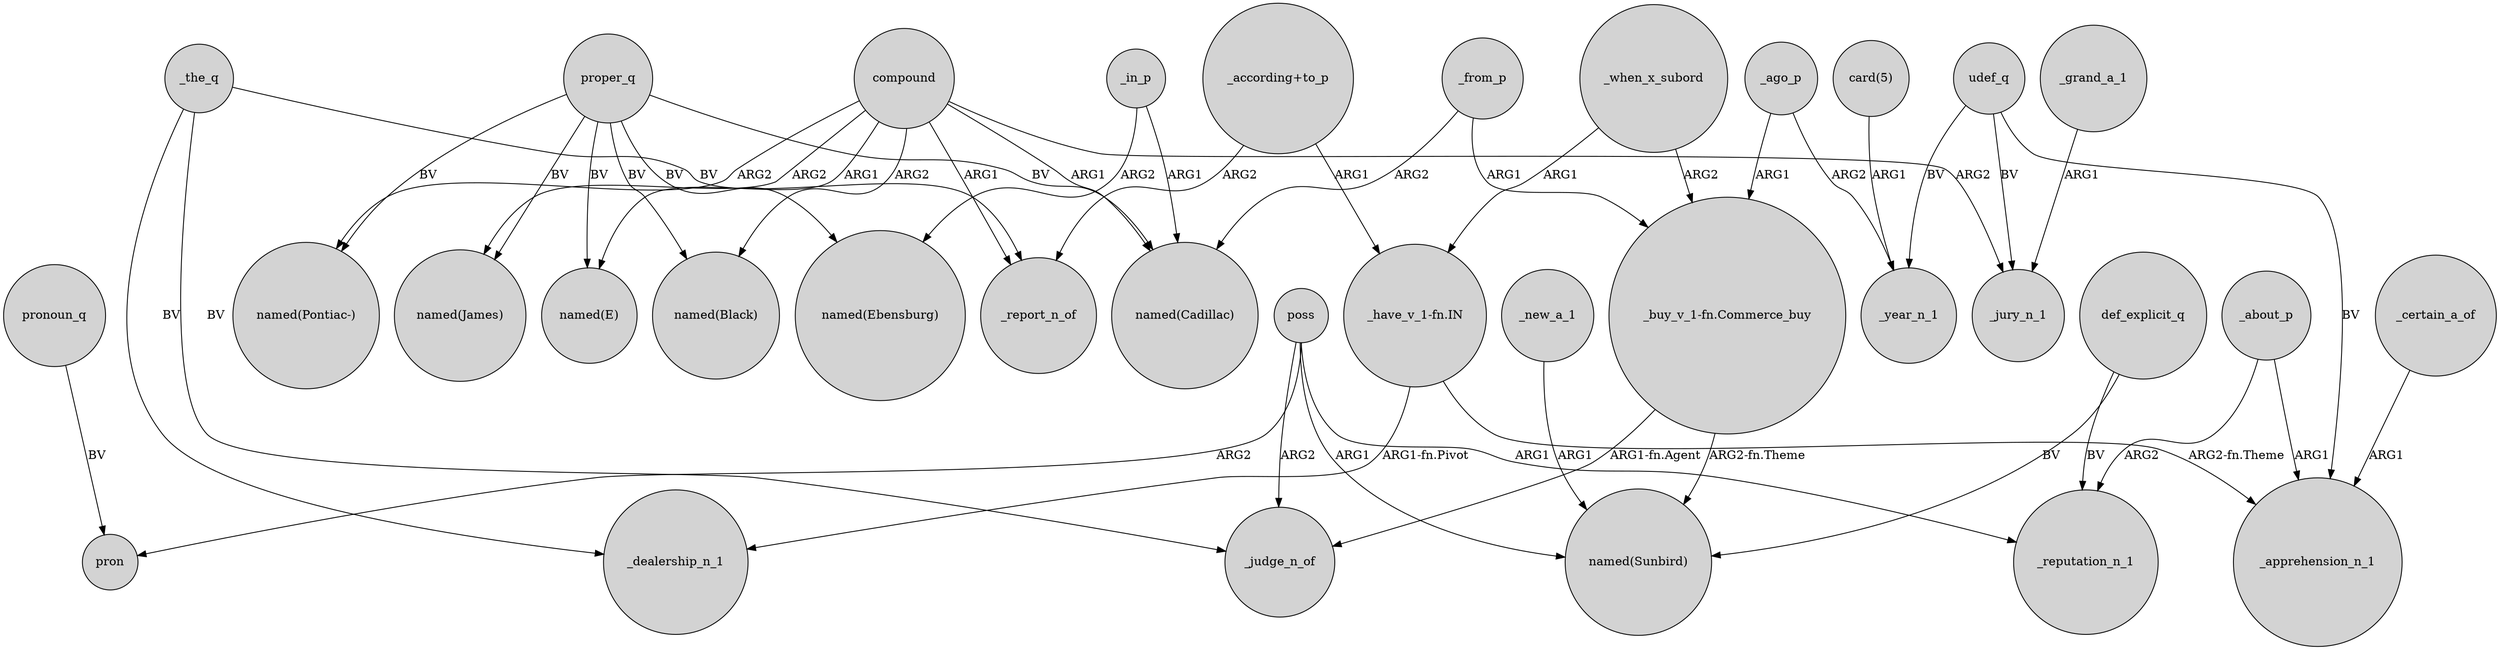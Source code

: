 digraph {
	node [shape=circle style=filled]
	compound -> _report_n_of [label=ARG1]
	poss -> pron [label=ARG2]
	_from_p -> "named(Cadillac)" [label=ARG2]
	"card(5)" -> _year_n_1 [label=ARG1]
	_in_p -> "named(Ebensburg)" [label=ARG2]
	udef_q -> _apprehension_n_1 [label=BV]
	def_explicit_q -> _reputation_n_1 [label=BV]
	compound -> "named(James)" [label=ARG2]
	proper_q -> "named(Cadillac)" [label=BV]
	"_buy_v_1-fn.Commerce_buy" -> _judge_n_of [label="ARG1-fn.Agent"]
	poss -> _reputation_n_1 [label=ARG1]
	proper_q -> "named(E)" [label=BV]
	_the_q -> _dealership_n_1 [label=BV]
	proper_q -> "named(Black)" [label=BV]
	_grand_a_1 -> _jury_n_1 [label=ARG1]
	_in_p -> "named(Cadillac)" [label=ARG1]
	_from_p -> "_buy_v_1-fn.Commerce_buy" [label=ARG1]
	pronoun_q -> pron [label=BV]
	_ago_p -> _year_n_1 [label=ARG2]
	compound -> _jury_n_1 [label=ARG2]
	_certain_a_of -> _apprehension_n_1 [label=ARG1]
	_when_x_subord -> "_have_v_1-fn.IN" [label=ARG1]
	_new_a_1 -> "named(Sunbird)" [label=ARG1]
	"_according+to_p" -> "_have_v_1-fn.IN" [label=ARG1]
	_the_q -> _report_n_of [label=BV]
	compound -> "named(Cadillac)" [label=ARG1]
	"_have_v_1-fn.IN" -> _apprehension_n_1 [label="ARG2-fn.Theme"]
	proper_q -> "named(Pontiac-)" [label=BV]
	proper_q -> "named(James)" [label=BV]
	_about_p -> _apprehension_n_1 [label=ARG1]
	"_according+to_p" -> _report_n_of [label=ARG2]
	_ago_p -> "_buy_v_1-fn.Commerce_buy" [label=ARG1]
	poss -> _judge_n_of [label=ARG2]
	_when_x_subord -> "_buy_v_1-fn.Commerce_buy" [label=ARG2]
	udef_q -> _year_n_1 [label=BV]
	_about_p -> _reputation_n_1 [label=ARG2]
	proper_q -> "named(Ebensburg)" [label=BV]
	udef_q -> _jury_n_1 [label=BV]
	_the_q -> _judge_n_of [label=BV]
	compound -> "named(E)" [label=ARG1]
	compound -> "named(Pontiac-)" [label=ARG2]
	"_buy_v_1-fn.Commerce_buy" -> "named(Sunbird)" [label="ARG2-fn.Theme"]
	def_explicit_q -> "named(Sunbird)" [label=BV]
	"_have_v_1-fn.IN" -> _dealership_n_1 [label="ARG1-fn.Pivot"]
	poss -> "named(Sunbird)" [label=ARG1]
	compound -> "named(Black)" [label=ARG2]
}
